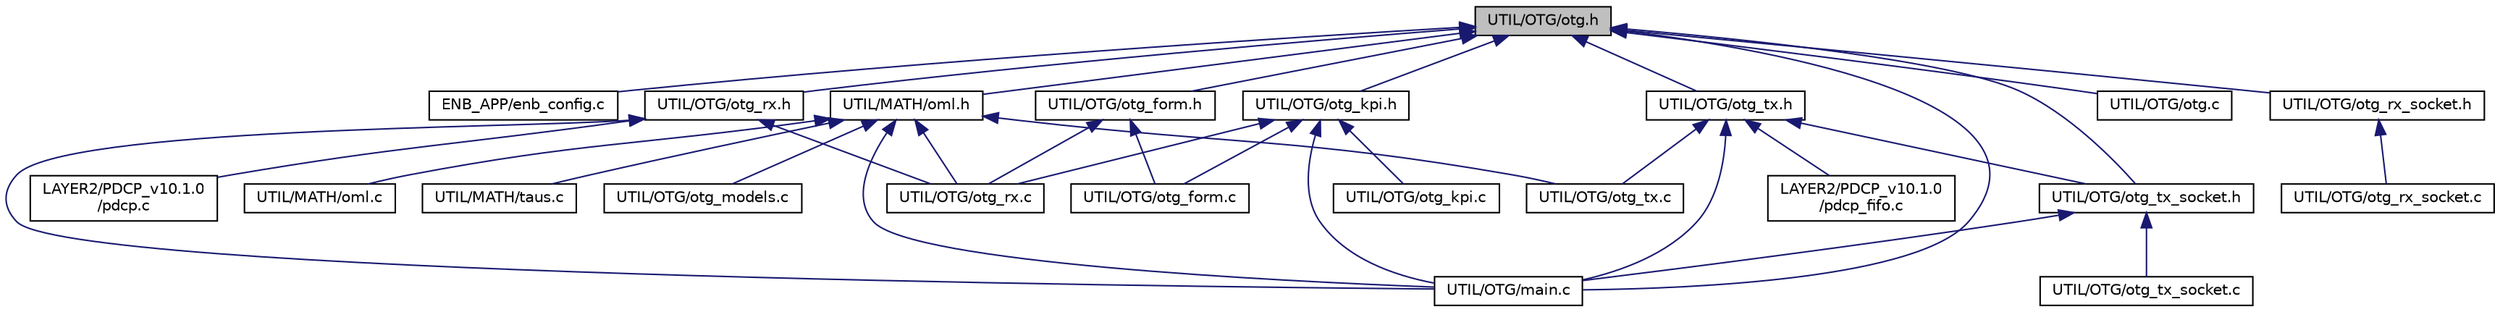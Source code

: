 digraph "UTIL/OTG/otg.h"
{
 // LATEX_PDF_SIZE
  edge [fontname="Helvetica",fontsize="10",labelfontname="Helvetica",labelfontsize="10"];
  node [fontname="Helvetica",fontsize="10",shape=record];
  Node1 [label="UTIL/OTG/otg.h",height=0.2,width=0.4,color="black", fillcolor="grey75", style="filled", fontcolor="black",tooltip="Data structure and functions for OTG."];
  Node1 -> Node2 [dir="back",color="midnightblue",fontsize="10",style="solid",fontname="Helvetica"];
  Node2 [label="ENB_APP/enb_config.c",height=0.2,width=0.4,color="black", fillcolor="white", style="filled",URL="$enb__config_8c.html",tooltip=" "];
  Node1 -> Node3 [dir="back",color="midnightblue",fontsize="10",style="solid",fontname="Helvetica"];
  Node3 [label="UTIL/MATH/oml.h",height=0.2,width=0.4,color="black", fillcolor="white", style="filled",URL="$oml_8h.html",tooltip="Data structure for OCG of OpenAir emulator."];
  Node3 -> Node4 [dir="back",color="midnightblue",fontsize="10",style="solid",fontname="Helvetica"];
  Node4 [label="UTIL/MATH/oml.c",height=0.2,width=0.4,color="black", fillcolor="white", style="filled",URL="$oml_8c.html",tooltip="Data structure for distribution libraries."];
  Node3 -> Node5 [dir="back",color="midnightblue",fontsize="10",style="solid",fontname="Helvetica"];
  Node5 [label="UTIL/MATH/taus.c",height=0.2,width=0.4,color="black", fillcolor="white", style="filled",URL="$taus_8c.html",tooltip="random number generator per OAI component"];
  Node3 -> Node6 [dir="back",color="midnightblue",fontsize="10",style="solid",fontname="Helvetica"];
  Node6 [label="UTIL/OTG/main.c",height=0.2,width=0.4,color="black", fillcolor="white", style="filled",URL="$UTIL_2OTG_2main_8c.html",tooltip="main program for OTG CX + RX"];
  Node3 -> Node7 [dir="back",color="midnightblue",fontsize="10",style="solid",fontname="Helvetica"];
  Node7 [label="UTIL/OTG/otg_models.c",height=0.2,width=0.4,color="black", fillcolor="white", style="filled",URL="$otg__models_8c.html",tooltip="function containing the OTG TX traffic generation functions"];
  Node3 -> Node8 [dir="back",color="midnightblue",fontsize="10",style="solid",fontname="Helvetica"];
  Node8 [label="UTIL/OTG/otg_rx.c",height=0.2,width=0.4,color="black", fillcolor="white", style="filled",URL="$otg__rx_8c.html",tooltip="function containing the OTG traffic generation functions"];
  Node3 -> Node9 [dir="back",color="midnightblue",fontsize="10",style="solid",fontname="Helvetica"];
  Node9 [label="UTIL/OTG/otg_tx.c",height=0.2,width=0.4,color="black", fillcolor="white", style="filled",URL="$otg__tx_8c.html",tooltip="function containing the OTG TX traffic generation functions"];
  Node1 -> Node6 [dir="back",color="midnightblue",fontsize="10",style="solid",fontname="Helvetica"];
  Node1 -> Node10 [dir="back",color="midnightblue",fontsize="10",style="solid",fontname="Helvetica"];
  Node10 [label="UTIL/OTG/otg.c",height=0.2,width=0.4,color="black", fillcolor="white", style="filled",URL="$otg_8c.html",tooltip="common function for otc tx and rx"];
  Node1 -> Node11 [dir="back",color="midnightblue",fontsize="10",style="solid",fontname="Helvetica"];
  Node11 [label="UTIL/OTG/otg_form.h",height=0.2,width=0.4,color="black", fillcolor="white", style="filled",URL="$otg__form_8h.html",tooltip=" "];
  Node11 -> Node12 [dir="back",color="midnightblue",fontsize="10",style="solid",fontname="Helvetica"];
  Node12 [label="UTIL/OTG/otg_form.c",height=0.2,width=0.4,color="black", fillcolor="white", style="filled",URL="$otg__form_8c.html",tooltip=" "];
  Node11 -> Node8 [dir="back",color="midnightblue",fontsize="10",style="solid",fontname="Helvetica"];
  Node1 -> Node13 [dir="back",color="midnightblue",fontsize="10",style="solid",fontname="Helvetica"];
  Node13 [label="UTIL/OTG/otg_kpi.h",height=0.2,width=0.4,color="black", fillcolor="white", style="filled",URL="$otg__kpi_8h.html",tooltip="desribe function for KPIs computation"];
  Node13 -> Node6 [dir="back",color="midnightblue",fontsize="10",style="solid",fontname="Helvetica"];
  Node13 -> Node12 [dir="back",color="midnightblue",fontsize="10",style="solid",fontname="Helvetica"];
  Node13 -> Node14 [dir="back",color="midnightblue",fontsize="10",style="solid",fontname="Helvetica"];
  Node14 [label="UTIL/OTG/otg_kpi.c",height=0.2,width=0.4,color="black", fillcolor="white", style="filled",URL="$otg__kpi_8c.html",tooltip="define KPIs to compute for performance analysis"];
  Node13 -> Node8 [dir="back",color="midnightblue",fontsize="10",style="solid",fontname="Helvetica"];
  Node1 -> Node15 [dir="back",color="midnightblue",fontsize="10",style="solid",fontname="Helvetica"];
  Node15 [label="UTIL/OTG/otg_rx.h",height=0.2,width=0.4,color="black", fillcolor="white", style="filled",URL="$otg__rx_8h.html",tooltip="Data structure and functions for OTG receiver."];
  Node15 -> Node16 [dir="back",color="midnightblue",fontsize="10",style="solid",fontname="Helvetica"];
  Node16 [label="LAYER2/PDCP_v10.1.0\l/pdcp.c",height=0.2,width=0.4,color="black", fillcolor="white", style="filled",URL="$pdcp_8c.html",tooltip="pdcp interface with RLC"];
  Node15 -> Node6 [dir="back",color="midnightblue",fontsize="10",style="solid",fontname="Helvetica"];
  Node15 -> Node8 [dir="back",color="midnightblue",fontsize="10",style="solid",fontname="Helvetica"];
  Node1 -> Node17 [dir="back",color="midnightblue",fontsize="10",style="solid",fontname="Helvetica"];
  Node17 [label="UTIL/OTG/otg_rx_socket.h",height=0.2,width=0.4,color="black", fillcolor="white", style="filled",URL="$otg__rx__socket_8h.html",tooltip="brief explain how this block is organized, and how it works: OTG RX traffic generation functions with..."];
  Node17 -> Node18 [dir="back",color="midnightblue",fontsize="10",style="solid",fontname="Helvetica"];
  Node18 [label="UTIL/OTG/otg_rx_socket.c",height=0.2,width=0.4,color="black", fillcolor="white", style="filled",URL="$otg__rx__socket_8c.html",tooltip="function containing the OTG RX traffic generation functions with sockets"];
  Node1 -> Node19 [dir="back",color="midnightblue",fontsize="10",style="solid",fontname="Helvetica"];
  Node19 [label="UTIL/OTG/otg_tx.h",height=0.2,width=0.4,color="black", fillcolor="white", style="filled",URL="$otg__tx_8h.html",tooltip="Data structure and functions for OTG."];
  Node19 -> Node20 [dir="back",color="midnightblue",fontsize="10",style="solid",fontname="Helvetica"];
  Node20 [label="LAYER2/PDCP_v10.1.0\l/pdcp_fifo.c",height=0.2,width=0.4,color="black", fillcolor="white", style="filled",URL="$pdcp__fifo_8c.html",tooltip="pdcp interface with linux IP interface, have a look at http://man7.org/linux/man-pages/man7/netlink...."];
  Node19 -> Node6 [dir="back",color="midnightblue",fontsize="10",style="solid",fontname="Helvetica"];
  Node19 -> Node9 [dir="back",color="midnightblue",fontsize="10",style="solid",fontname="Helvetica"];
  Node19 -> Node21 [dir="back",color="midnightblue",fontsize="10",style="solid",fontname="Helvetica"];
  Node21 [label="UTIL/OTG/otg_tx_socket.h",height=0.2,width=0.4,color="black", fillcolor="white", style="filled",URL="$otg__tx__socket_8h.html",tooltip="brief explain how this block is organized, and how it works: OTG TX traffic generation functions with..."];
  Node21 -> Node6 [dir="back",color="midnightblue",fontsize="10",style="solid",fontname="Helvetica"];
  Node21 -> Node22 [dir="back",color="midnightblue",fontsize="10",style="solid",fontname="Helvetica"];
  Node22 [label="UTIL/OTG/otg_tx_socket.c",height=0.2,width=0.4,color="black", fillcolor="white", style="filled",URL="$otg__tx__socket_8c.html",tooltip="function containing the OTG TX traffic generation functions with sockets"];
  Node1 -> Node21 [dir="back",color="midnightblue",fontsize="10",style="solid",fontname="Helvetica"];
}
